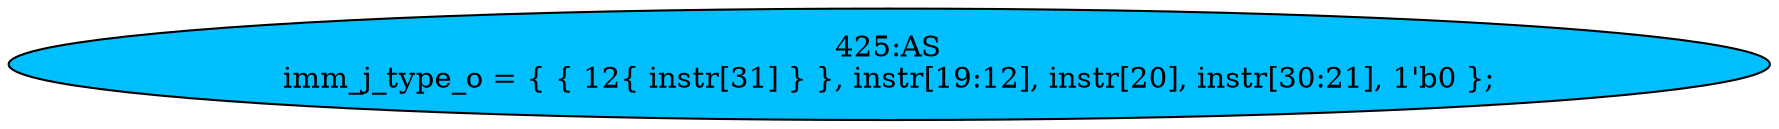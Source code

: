 strict digraph "" {
	node [label="\N"];
	"425:AS"	 [ast="<pyverilog.vparser.ast.Assign object at 0x7feaf2468ad0>",
		def_var="['imm_j_type_o']",
		fillcolor=deepskyblue,
		label="425:AS
imm_j_type_o = { { 12{ instr[31] } }, instr[19:12], instr[20], instr[30:21], 1'b0 };",
		statements="[]",
		style=filled,
		typ=Assign,
		use_var="['instr', 'instr', 'instr', 'instr']"];
}
